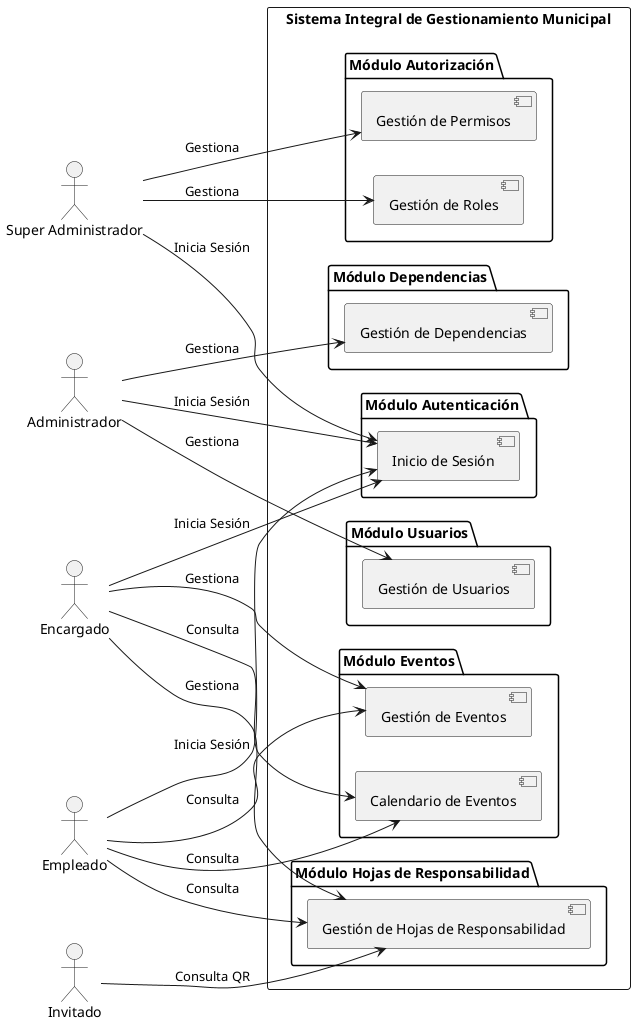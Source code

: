 @startuml "Diagrama de Contexto - Sistema de Gestión Municipal"

left to right direction

/' === Sección de actores === '/
actor "Super Administrador" as superadmin
actor "Administrador" as admin
actor "Encargado" as encargado
actor "Empleado" as empleado
actor "Invitado" as invitado

/' === Sección de sistema === '/
rectangle "Sistema Integral de Gestionamiento Municipal" as system {
    package "Módulo Autenticación" {
        component "Inicio de Sesión" as login
    }
    package "Módulo Autorización" {
        component "Gestión de Permisos" as permisos
        component "Gestión de Roles" as roles
    }
    package "Módulo Dependencias" {
        component "Gestión de Dependencias" as dependencias
    }
    package "Módulo Usuarios" {
        component "Gestión de Usuarios" as usuarios
    }
    package "Módulo Hojas de Responsabilidad" {
        component "Gestión de Hojas de Responsabilidad" as hojas
    }
    package "Módulo Eventos" {
        component "Gestión de Eventos" as eventos
        component "Calendario de Eventos" as calendario
    }
}

/' === Relaciones === '/
superadmin --> permisos : "Gestiona"
superadmin --> roles : "Gestiona"
admin --> dependencias : "Gestiona"
admin --> usuarios : "Gestiona"
encargado --> hojas : "Gestiona"
encargado --> eventos : "Gestiona"
encargado --> calendario : "Consulta"
empleado --> hojas : "Consulta"
empleado --> eventos : "Consulta"
empleado --> calendario : "Consulta"
invitado --> hojas : "Consulta QR"

superadmin --> login : "Inicia Sesión"
admin --> login : "Inicia Sesión"
encargado --> login : "Inicia Sesión"
empleado --> login : "Inicia Sesión"

@enduml
